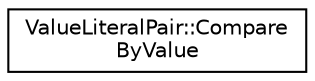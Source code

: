 digraph "Graphical Class Hierarchy"
{
 // LATEX_PDF_SIZE
  edge [fontname="Helvetica",fontsize="10",labelfontname="Helvetica",labelfontsize="10"];
  node [fontname="Helvetica",fontsize="10",shape=record];
  rankdir="LR";
  Node0 [label="ValueLiteralPair::Compare\lByValue",height=0.2,width=0.4,color="black", fillcolor="white", style="filled",URL="$structoperations__research_1_1sat_1_1_value_literal_pair_1_1_compare_by_value.html",tooltip=" "];
}
